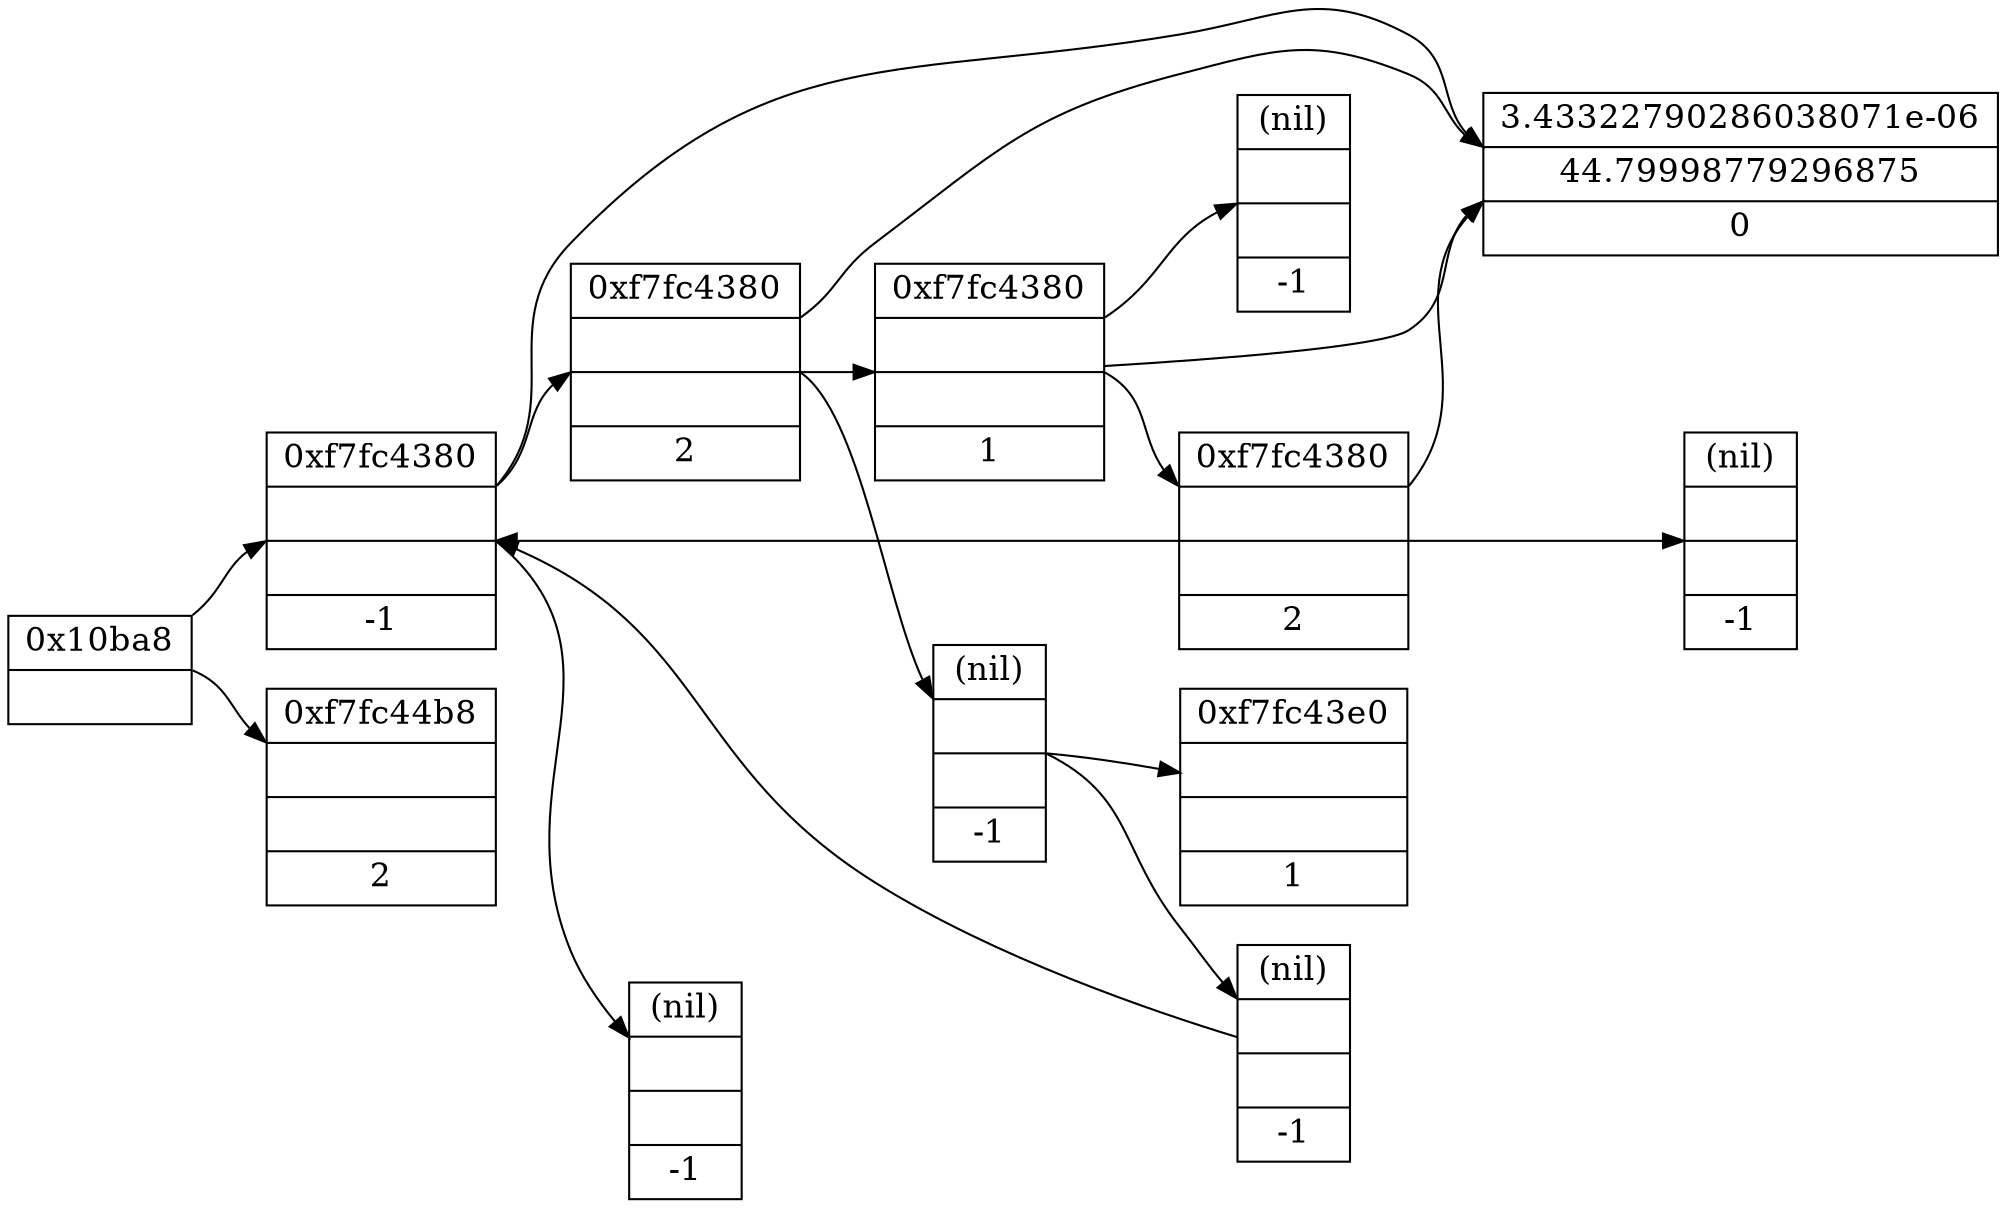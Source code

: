 digraph g {
graph [
rankdir = "LR"
];
node [
fontsize = "16"
shape = "ellipse"
];
edge [
];
"node0" [
label = " 0x10ba8| "
shape = "record"
];
"node1" [
label = " 0xf7fc4380| | |-1"
shape = "record"
];
"node2" [
label = " 0xf7fc44b8| | |2"
shape = "record"
];
"node3" [
label = " 3.43322790286038071e-06|44.79998779296875|0"
shape = "record"
];
"node4" [
label = " 0xf7fc4380| | |2"
shape = "record"
];
"node5" [
label = " (nil)| | |-1"
shape = "record"
];
"node6" [
label = " 0xf7fc4380| | |1"
shape = "record"
];
"node7" [
label = " 0xf7fc4380| | |2"
shape = "record"
];
"node8" [
label = " (nil)| | |-1"
shape = "record"
];
"node9" [
label = " (nil)| | |-1"
shape = "record"
];
"node10" [
label = " (nil)| | |-1"
shape = "record"
];
"node11" [
label = " (nil)| | |-1"
shape = "record"
];
"node12" [
label = " 0xf7fc43e0| | |1"
shape = "record"
];
"node0":f0 -> "node1":f0 [
id = 0
];
"node0":f1 -> "node2":f0 [
id = 1
];
"node1":f0 -> "node3":f0 [
id = 2
];
"node1":f1 -> "node4":f0 [
id = 3
];
"node1":f2 -> "node5":f0 [
id = 4
];
"node4":f0 -> "node3":f0 [
id = 5
];
"node4":f1 -> "node6":f0 [
id = 6
];
"node4":f2 -> "node10":f0 [
id = 7
];
"node6":f0 -> "node3":f0 [
id = 8
];
"node6":f1 -> "node7":f0 [
id = 9
];
"node6":f2 -> "node9":f0 [
id = 10
];
"node7":f0 -> "node3":f0 [
id = 11
];
"node7":f1 -> "node1":f0 [
id = 12
];
"node7":f2 -> "node8":f0 [
id = 13
];
"node10":f1 -> "node11":f0 [
id = 14
];
"node10":f2 -> "node12":f0 [
id = 15
];
"node11":f2 -> "node1":f0 [
id = 16
];
}
 
digraph shells {
size="7,8";
node [fontsize=24, shape = plaintext];
 
1972 -> 1976;
1976 -> 1978;
1978 -> 1980;
1980 -> 1982;
1982 -> 1984;
1984 -> 1986;
1986 -> 1988;
1988 -> 1990;
1990 -> future;
 
node [fontsize=20, shape = box];
{ rank=same; 1976 Mashey Bourne; }
{ rank=same; 1978 Formshell csh; }
{ rank=same; 1980 esh vsh; }
{ rank=same; 1982 ksh "System-V"; }
{ rank=same; 1984 v9sh tcsh; }
{ rank=same; 1986 "ksh-i"; }
{ rank=same; 1988 KornShell Perl rc; }
{ rank=same; 1990 tcl Bash; }
{ rank=same; "future" POSIX "ksh-POSIX"; }
 
Thompson -> Mashey;
Thompson -> Bourne;
Thompson -> csh;
csh -> tcsh;
Bourne -> ksh;
Bourne -> esh;
Bourne -> vsh;
Bourne -> "System-V";
Bourne -> v9sh;
v9sh -> rc;
Bourne -> Bash;
"ksh-i" -> Bash;
KornShell -> Bash;
esh -> ksh;
vsh -> ksh;
Formshell -> ksh;
csh -> ksh;
KornShell -> POSIX;
"System-V" -> POSIX;
ksh -> "ksh-i";
"ksh-i" -> KornShell;
KornShell -> "ksh-POSIX";
Bourne -> Formshell;
 
edge [style=invis];
1984 -> v9sh -> tcsh ;
1988 -> rc -> KornShell;
Formshell -> csh;
KornShell -> Perl;
}

digraph G {

xyz [label = "hello\nworld",color="slate_blue",fontsize=24,fontname="Palatino-Italic",style=filled,fontcolor="hot pink"];

node [style=filled];

red [color=red];

green [color=green];

blue [color=blue,fontcolor=black];

cyan [color=cyan];

magenta [color=magenta];

yellow [color=yellow];

orange [color=orange];

red -> green;

red -> blue;

blue -> cyan;

blue -> magenta;

green -> yellow;

green -> orange;

}

digraph g {

graph [

fontsize = "14"

fontname = "Times-Roman"

fontcolor = "black"

color = "black"

];

node [

fontsize = "14"

fontname = "Times-Roman"

fontcolor = "black"

shape = "box"

color = "black"

width = "0.5"

style = "filled"

];

edge [

fontsize = "14"

fontname = "Times-Roman"

fontcolor = "black"

color = "black"

];

"n0" [

label = "18519\n?"

color = "lightblue"

];

"n1" [

label = "4836"

shape = "ellipse"

color = "maroon1"

];

"n2" [

label = "ttyqa"

shape = "ellipse"

color = "maroon1"

];

"n448" [

label = "21079\nlefty"

color = "lightblue"

];

"n449" [

label = "tried.lefty"

shape = "ellipse"

color = "maroon1"

];

"n454" [

fontsize = "7"

label = "bunting\n6000"

shape = "doublecircle"

color = "green"

];

"n460" [

label = ""

shape = "doublecircle"

color = "yellow"

];

"n461" [

label = ""

shape = "doublecircle"

color = "yellow"

];

"n462" [

label = "21084\ntried"

color = "lightblue"

];

"n464" [

label = "21086\nldbx"

color = "lightblue"

];

"n466" [

label = "ldbx"

shape = "ellipse"

color = "maroon1"

];

"n468" [

label = "21087\nlefty"

color = "lightblue"

];

"n469" [

label = "sh21086.1"

shape = "ellipse"

color = "maroon1"

];

"n474" [

fontsize = "7"

label = "bunting\n6000"

shape = "doublecircle"

color = "green"

];

"n479" [

label = "ldbx.lefty"

shape = "ellipse"

color = "maroon1"

];

"n482" [

label = ""

shape = "doublecircle"

color = "yellow"

];

"n483" [

label = ""

shape = "doublecircle"

color = "yellow"

];

"n484" [

label = "21088\ndot"

color = "lightblue"

];

"n486" [

label = ""

shape = "doublecircle"

color = "yellow"

];

"n487" [

label = ""

shape = "doublecircle"

color = "yellow"

];

"n488" [

label = "21089\nxterm"

color = "lightblue"

];

"n496" [

fontsize = "7"

label = "bunting\n6000"

shape = "doublecircle"

color = "green"

];

"n500" [

label = "ptyq2"

shape = "ellipse"

color = "maroon1"

];

"n503" [

label = "21090\nldbxmp"

color = "lightblue"

];

"n505" [

label = "ttyq2"

shape = "ellipse"

color = "maroon1"

];

"n512" [

label = "ptyq5"

shape = "ellipse"

color = "maroon1"

];

"n513" [

label = "ttyq5"

shape = "ellipse"

color = "maroon1"

];

"n514" [

label = "21091\ndbx"

color = "lightblue"

];

"n518" [

label = "tty"

shape = "ellipse"

color = "maroon1"

];

"n526" [

label = "delaunay.c"

shape = "ellipse"

color = "maroon1"

];

subgraph "cluster0" {

graph [

fontsize = "14"

fontname = "Times-Roman"

fontcolor = "black"

label = "toucan"

color = "black"

];

node [

fontsize = "14"

fontname = "Times-Roman"

fontcolor = "black"

shape = "box"

color = "black"

width = "0.5"

style = "filled"

];

edge [

fontsize = "14"

fontname = "Times-Roman"

fontcolor = "black"

color = "black"

];

"n0"

"n468"

"n486"

"n460"

"n487"

"n514"

"n461"

"n488"

"n462"

"n464"

"n482"

"n483"

"n448"

"n484"

"n503"

}

"n0" -> "n1" [

dir = "both"

];

"n0" -> "n2" [

dir = "both"

];

"n0" -> "n2" [

dir = "both"

];

"n0" -> "n2" [

dir = "both"

];

"n0" -> "n448" [

style = "dotted"

];

"n448" -> "n2" [

dir = "both"

];

"n448" -> "n2" [

dir = "both"

];

"n448" -> "n2" [

dir = "both"

];

"n448" -> "n449" [

dir = "back"

];

"n448" -> "n454" [

dir = "both"

];

"n448" -> "n460" [

dir = "back"

];

"n448" -> "n461" [

dir = "forward"

];

"n448" -> "n462" [

style = "dotted"

];

"n462" -> "n2" [

dir = "both"

];

"n462" -> "n2" [

dir = "both"

];

"n462" -> "n2" [

dir = "both"

];

"n462" -> "n449" [

dir = "back"

];

"n462" -> "n460" [

dir = "forward"

];

"n462" -> "n461" [

dir = "back"

];

"n462" -> "n460" [

dir = "forward"

];

"n462" -> "n461" [

dir = "back"

];

"n0" -> "n464" [

style = "dotted"

];

"n464" -> "n2" [

dir = "both"

];

"n464" -> "n2" [

dir = "both"

];

"n464" -> "n2" [

dir = "both"

];

"n464" -> "n466" [

dir = "back"

];

"n464" -> "n468" [

style = "dotted"

];

"n468" -> "n2" [

dir = "both"

];

"n468" -> "n2" [

dir = "both"

];

"n468" -> "n469" [

dir = "back"

];

"n468" -> "n474" [

dir = "both"

];

"n468" -> "n479" [

dir = "back"

];

"n468" -> "n482" [

dir = "back"

];

"n468" -> "n483" [

dir = "forward"

];

"n468" -> "n484" [

style = "dotted"

];

"n484" -> "n2" [

dir = "both"

];

"n484" -> "n483" [

dir = "back"

];

"n484" -> "n479" [

dir = "back"

];

"n484" -> "n482" [

dir = "forward"

];

"n468" -> "n486" [

dir = "back"

];

"n468" -> "n487" [

dir = "forward"

];

"n468" -> "n488" [

style = "dotted"

];

"n488" -> "n486" [

dir = "forward"

];

"n488" -> "n2" [

dir = "both"

];

"n488" -> "n487" [

dir = "back"

];

"n488" -> "n469" [

dir = "back"

];

"n488" -> "n2" [

dir = "both"

];

"n488" -> "n479" [

dir = "back"

];

"n488" -> "n496" [

dir = "both"

];

"n488" -> "n500" [

dir = "both"

];

"n488" -> "n503" [

style = "dotted"

];

"n503" -> "n479" [

dir = "back"

];

"n503" -> "n486" [

dir = "forward"

];

"n503" -> "n487" [

dir = "back"

];

"n503" -> "n505" [

dir = "both"

];

"n503" -> "n505" [

dir = "both"

];

"n503" -> "n505" [

dir = "forward"

];

"n503" -> "n512" [

dir = "both"

];

"n503" -> "n514" [

style = "dotted"

];

"n514" -> "n487" [

dir = "back"

];

"n514" -> "n486" [

dir = "forward"

];

"n514" -> "n479" [

dir = "back"

];

"n514" -> "n505" [

dir = "forward"

];

"n503" -> "n486" [

dir = "forward"

];

"n514" -> "n518" [

dir = "back"

];

"n514" -> "n513" [

dir = "both"

];

"n514" -> "n513" [

dir = "both"

];

"n514" -> "n518" [

dir = "back"

];

"n514" -> "n526" [

dir = "back"

];

"n503" -> "n487" [

dir = "back"

];

}

